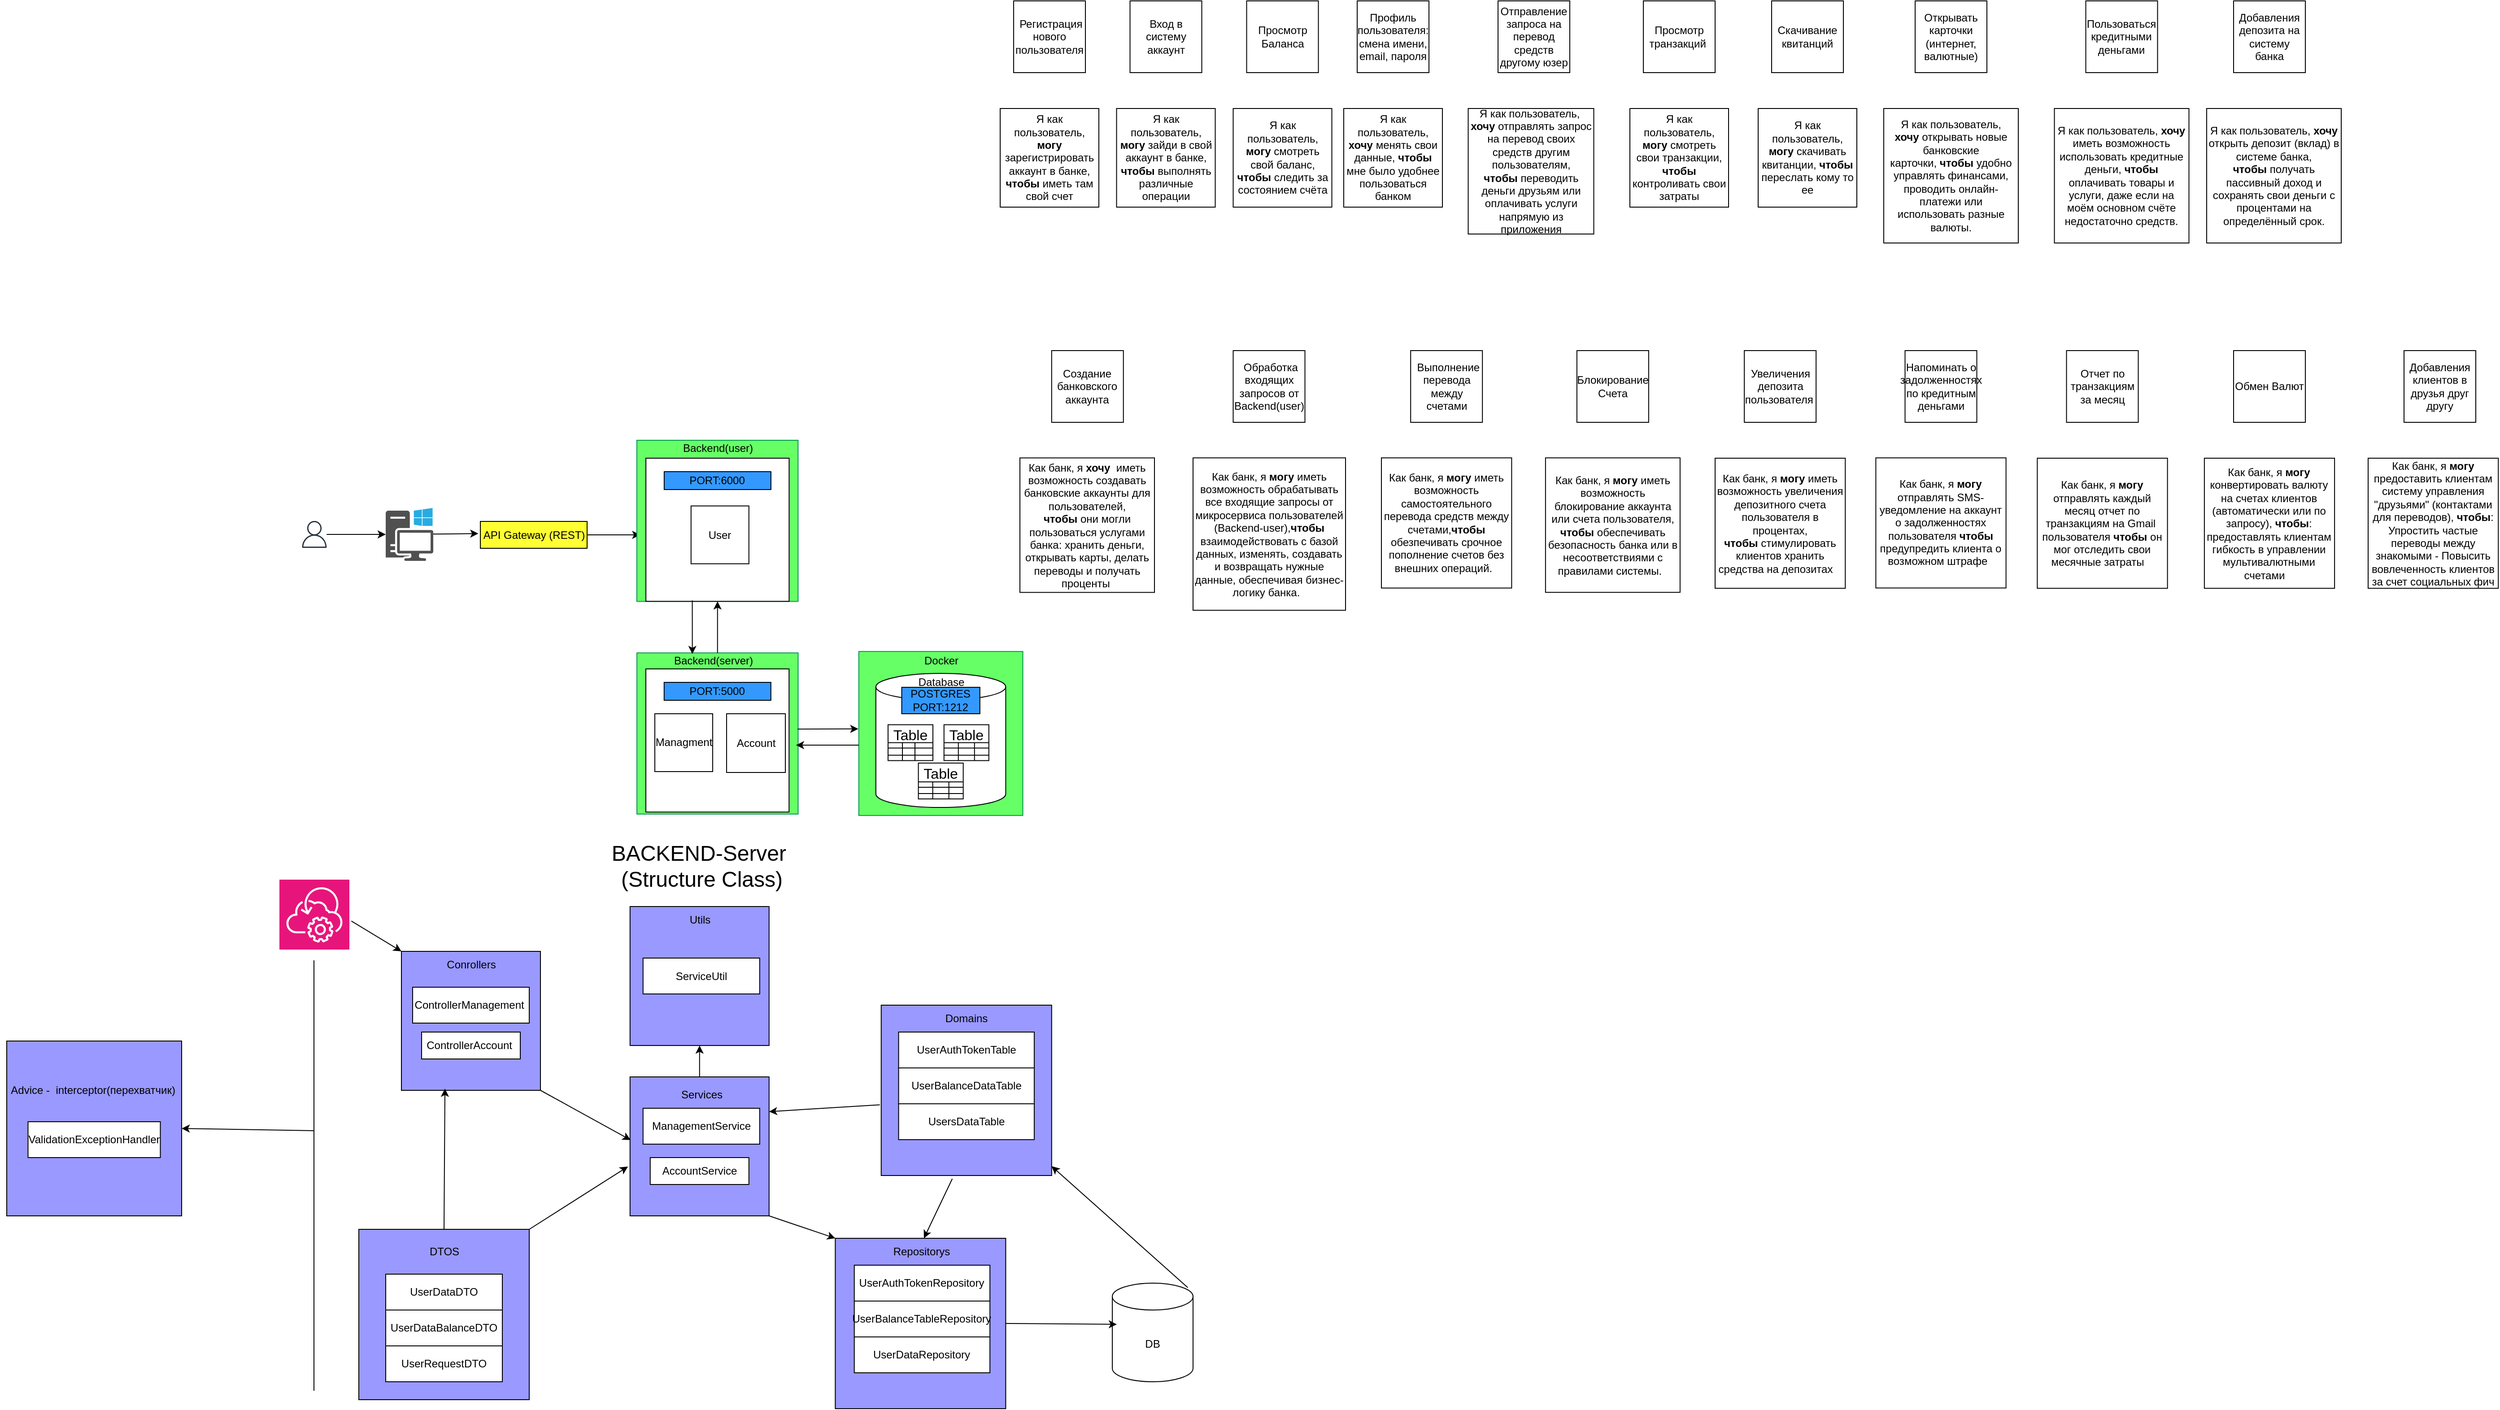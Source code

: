 <mxfile version="26.2.9">
  <diagram id="C5RBs43oDa-KdzZeNtuy" name="Page-1">
    <mxGraphModel dx="2507" dy="2083" grid="1" gridSize="10" guides="1" tooltips="1" connect="1" arrows="1" fold="1" page="1" pageScale="1" pageWidth="827" pageHeight="1169" math="0" shadow="0">
      <root>
        <mxCell id="WIyWlLk6GJQsqaUBKTNV-0" />
        <mxCell id="WIyWlLk6GJQsqaUBKTNV-1" parent="WIyWlLk6GJQsqaUBKTNV-0" />
        <mxCell id="oeOgtYIjhjvIpxG6j6ra-0" value="" style="sketch=0;outlineConnect=0;fontColor=#232F3E;gradientColor=none;fillColor=#232F3D;strokeColor=none;dashed=0;verticalLabelPosition=bottom;verticalAlign=top;align=center;html=1;fontSize=12;fontStyle=0;aspect=fixed;pointerEvents=1;shape=mxgraph.aws4.user;" parent="WIyWlLk6GJQsqaUBKTNV-1" vertex="1">
          <mxGeometry x="25.5" y="-90" width="30" height="30" as="geometry" />
        </mxCell>
        <mxCell id="oeOgtYIjhjvIpxG6j6ra-1" value="" style="endArrow=classic;html=1;rounded=0;" parent="WIyWlLk6GJQsqaUBKTNV-1" source="oeOgtYIjhjvIpxG6j6ra-0" target="oeOgtYIjhjvIpxG6j6ra-2" edge="1">
          <mxGeometry width="50" height="50" relative="1" as="geometry">
            <mxPoint x="65.5" y="-54.5" as="sourcePoint" />
            <mxPoint x="115.5" y="-75" as="targetPoint" />
          </mxGeometry>
        </mxCell>
        <mxCell id="oeOgtYIjhjvIpxG6j6ra-2" value="" style="sketch=0;pointerEvents=1;shadow=0;dashed=0;html=1;strokeColor=none;fillColor=#505050;labelPosition=center;verticalLabelPosition=bottom;verticalAlign=top;outlineConnect=0;align=center;shape=mxgraph.office.devices.workstation_pc;" parent="WIyWlLk6GJQsqaUBKTNV-1" vertex="1">
          <mxGeometry x="120" y="-104.5" width="53" height="59" as="geometry" />
        </mxCell>
        <mxCell id="oeOgtYIjhjvIpxG6j6ra-3" value="" style="whiteSpace=wrap;html=1;aspect=fixed;strokeColor=light-dark(#00994D,#FFFFFF);fillColor=light-dark(#66FF66,var(--ge-dark-color, #121212));" parent="WIyWlLk6GJQsqaUBKTNV-1" vertex="1">
          <mxGeometry x="400" y="57.13" width="179.75" height="179.75" as="geometry" />
        </mxCell>
        <mxCell id="oeOgtYIjhjvIpxG6j6ra-10" value="API Gateway (REST)" style="rounded=0;whiteSpace=wrap;html=1;fillColor=light-dark(#FFFF33,var(--ge-dark-color, #121212));shadow=0;" parent="WIyWlLk6GJQsqaUBKTNV-1" vertex="1">
          <mxGeometry x="225.5" y="-89.49" width="119" height="29.99" as="geometry" />
        </mxCell>
        <mxCell id="oeOgtYIjhjvIpxG6j6ra-11" value="Docker" style="text;html=1;align=center;verticalAlign=middle;resizable=0;points=[];autosize=1;strokeColor=none;fillColor=none;" parent="WIyWlLk6GJQsqaUBKTNV-1" vertex="1">
          <mxGeometry x="454.88" y="65.51" width="60" height="30" as="geometry" />
        </mxCell>
        <mxCell id="oeOgtYIjhjvIpxG6j6ra-15" value="" style="whiteSpace=wrap;html=1;aspect=fixed;strokeColor=light-dark(#00994D,#FFFFFF);fillColor=light-dark(#66FF66,var(--ge-dark-color, #121212));" parent="WIyWlLk6GJQsqaUBKTNV-1" vertex="1">
          <mxGeometry x="647.38" y="55.57" width="182.87" height="182.87" as="geometry" />
        </mxCell>
        <mxCell id="oeOgtYIjhjvIpxG6j6ra-16" value="" style="endArrow=classic;html=1;rounded=0;" parent="WIyWlLk6GJQsqaUBKTNV-1" edge="1">
          <mxGeometry width="50" height="50" relative="1" as="geometry">
            <mxPoint x="647.38" y="160" as="sourcePoint" />
            <mxPoint x="577.38" y="160" as="targetPoint" />
            <Array as="points">
              <mxPoint x="609.38" y="160" />
            </Array>
          </mxGeometry>
        </mxCell>
        <mxCell id="oeOgtYIjhjvIpxG6j6ra-17" value="" style="shape=cylinder3;whiteSpace=wrap;html=1;boundedLbl=1;backgroundOutline=1;size=15;" parent="WIyWlLk6GJQsqaUBKTNV-1" vertex="1">
          <mxGeometry x="666.43" y="80.06" width="144.75" height="149.5" as="geometry" />
        </mxCell>
        <mxCell id="oeOgtYIjhjvIpxG6j6ra-18" value="Docker" style="text;html=1;align=center;verticalAlign=middle;resizable=0;points=[];autosize=1;strokeColor=none;fillColor=none;" parent="WIyWlLk6GJQsqaUBKTNV-1" vertex="1">
          <mxGeometry x="708.81" y="50.5" width="60" height="30" as="geometry" />
        </mxCell>
        <mxCell id="oeOgtYIjhjvIpxG6j6ra-19" value="POSTGRES&lt;div&gt;PORT:1212&lt;/div&gt;" style="rounded=0;whiteSpace=wrap;html=1;fillColor=light-dark(#3399FF,var(--ge-dark-color, #121212));shadow=0;" parent="WIyWlLk6GJQsqaUBKTNV-1" vertex="1">
          <mxGeometry x="695.26" y="95.51" width="87.12" height="29.5" as="geometry" />
        </mxCell>
        <mxCell id="oeOgtYIjhjvIpxG6j6ra-20" value="Database" style="text;html=1;align=center;verticalAlign=middle;resizable=0;points=[];autosize=1;strokeColor=none;fillColor=none;" parent="WIyWlLk6GJQsqaUBKTNV-1" vertex="1">
          <mxGeometry x="703.82" y="75" width="70" height="30" as="geometry" />
        </mxCell>
        <mxCell id="oeOgtYIjhjvIpxG6j6ra-42" value="Table" style="shape=table;startSize=20;container=1;collapsible=0;childLayout=tableLayout;strokeColor=default;fontSize=16;" parent="WIyWlLk6GJQsqaUBKTNV-1" vertex="1">
          <mxGeometry x="680" y="137.26" width="50" height="40" as="geometry" />
        </mxCell>
        <mxCell id="oeOgtYIjhjvIpxG6j6ra-43" value="" style="shape=tableRow;horizontal=0;startSize=0;swimlaneHead=0;swimlaneBody=0;strokeColor=inherit;top=0;left=0;bottom=0;right=0;collapsible=0;dropTarget=0;fillColor=none;points=[[0,0.5],[1,0.5]];portConstraint=eastwest;fontSize=16;" parent="oeOgtYIjhjvIpxG6j6ra-42" vertex="1">
          <mxGeometry y="20" width="50" height="6" as="geometry" />
        </mxCell>
        <mxCell id="oeOgtYIjhjvIpxG6j6ra-44" value="" style="shape=partialRectangle;html=1;whiteSpace=wrap;connectable=0;strokeColor=inherit;overflow=hidden;fillColor=none;top=0;left=0;bottom=0;right=0;pointerEvents=1;fontSize=16;" parent="oeOgtYIjhjvIpxG6j6ra-43" vertex="1">
          <mxGeometry width="16" height="6" as="geometry">
            <mxRectangle width="16" height="6" as="alternateBounds" />
          </mxGeometry>
        </mxCell>
        <mxCell id="oeOgtYIjhjvIpxG6j6ra-45" value="" style="shape=partialRectangle;html=1;whiteSpace=wrap;connectable=0;strokeColor=inherit;overflow=hidden;fillColor=none;top=0;left=0;bottom=0;right=0;pointerEvents=1;fontSize=16;" parent="oeOgtYIjhjvIpxG6j6ra-43" vertex="1">
          <mxGeometry x="16" width="14" height="6" as="geometry">
            <mxRectangle width="14" height="6" as="alternateBounds" />
          </mxGeometry>
        </mxCell>
        <mxCell id="oeOgtYIjhjvIpxG6j6ra-46" value="" style="shape=partialRectangle;html=1;whiteSpace=wrap;connectable=0;strokeColor=inherit;overflow=hidden;fillColor=none;top=0;left=0;bottom=0;right=0;pointerEvents=1;fontSize=16;" parent="oeOgtYIjhjvIpxG6j6ra-43" vertex="1">
          <mxGeometry x="30" width="20" height="6" as="geometry">
            <mxRectangle width="20" height="6" as="alternateBounds" />
          </mxGeometry>
        </mxCell>
        <mxCell id="oeOgtYIjhjvIpxG6j6ra-47" value="" style="shape=tableRow;horizontal=0;startSize=0;swimlaneHead=0;swimlaneBody=0;strokeColor=inherit;top=0;left=0;bottom=0;right=0;collapsible=0;dropTarget=0;fillColor=none;points=[[0,0.5],[1,0.5]];portConstraint=eastwest;fontSize=16;" parent="oeOgtYIjhjvIpxG6j6ra-42" vertex="1">
          <mxGeometry y="26" width="50" height="8" as="geometry" />
        </mxCell>
        <mxCell id="oeOgtYIjhjvIpxG6j6ra-48" value="" style="shape=partialRectangle;html=1;whiteSpace=wrap;connectable=0;strokeColor=inherit;overflow=hidden;fillColor=none;top=0;left=0;bottom=0;right=0;pointerEvents=1;fontSize=16;" parent="oeOgtYIjhjvIpxG6j6ra-47" vertex="1">
          <mxGeometry width="16" height="8" as="geometry">
            <mxRectangle width="16" height="8" as="alternateBounds" />
          </mxGeometry>
        </mxCell>
        <mxCell id="oeOgtYIjhjvIpxG6j6ra-49" value="" style="shape=partialRectangle;html=1;whiteSpace=wrap;connectable=0;strokeColor=inherit;overflow=hidden;fillColor=none;top=0;left=0;bottom=0;right=0;pointerEvents=1;fontSize=16;" parent="oeOgtYIjhjvIpxG6j6ra-47" vertex="1">
          <mxGeometry x="16" width="14" height="8" as="geometry">
            <mxRectangle width="14" height="8" as="alternateBounds" />
          </mxGeometry>
        </mxCell>
        <mxCell id="oeOgtYIjhjvIpxG6j6ra-50" value="" style="shape=partialRectangle;html=1;whiteSpace=wrap;connectable=0;strokeColor=inherit;overflow=hidden;fillColor=none;top=0;left=0;bottom=0;right=0;pointerEvents=1;fontSize=16;" parent="oeOgtYIjhjvIpxG6j6ra-47" vertex="1">
          <mxGeometry x="30" width="20" height="8" as="geometry">
            <mxRectangle width="20" height="8" as="alternateBounds" />
          </mxGeometry>
        </mxCell>
        <mxCell id="oeOgtYIjhjvIpxG6j6ra-51" value="" style="shape=tableRow;horizontal=0;startSize=0;swimlaneHead=0;swimlaneBody=0;strokeColor=inherit;top=0;left=0;bottom=0;right=0;collapsible=0;dropTarget=0;fillColor=none;points=[[0,0.5],[1,0.5]];portConstraint=eastwest;fontSize=16;" parent="oeOgtYIjhjvIpxG6j6ra-42" vertex="1">
          <mxGeometry y="34" width="50" height="6" as="geometry" />
        </mxCell>
        <mxCell id="oeOgtYIjhjvIpxG6j6ra-52" value="" style="shape=partialRectangle;html=1;whiteSpace=wrap;connectable=0;strokeColor=inherit;overflow=hidden;fillColor=none;top=0;left=0;bottom=0;right=0;pointerEvents=1;fontSize=16;" parent="oeOgtYIjhjvIpxG6j6ra-51" vertex="1">
          <mxGeometry width="16" height="6" as="geometry">
            <mxRectangle width="16" height="6" as="alternateBounds" />
          </mxGeometry>
        </mxCell>
        <mxCell id="oeOgtYIjhjvIpxG6j6ra-53" value="" style="shape=partialRectangle;html=1;whiteSpace=wrap;connectable=0;strokeColor=inherit;overflow=hidden;fillColor=none;top=0;left=0;bottom=0;right=0;pointerEvents=1;fontSize=16;" parent="oeOgtYIjhjvIpxG6j6ra-51" vertex="1">
          <mxGeometry x="16" width="14" height="6" as="geometry">
            <mxRectangle width="14" height="6" as="alternateBounds" />
          </mxGeometry>
        </mxCell>
        <mxCell id="oeOgtYIjhjvIpxG6j6ra-54" value="" style="shape=partialRectangle;html=1;whiteSpace=wrap;connectable=0;strokeColor=inherit;overflow=hidden;fillColor=none;top=0;left=0;bottom=0;right=0;pointerEvents=1;fontSize=16;" parent="oeOgtYIjhjvIpxG6j6ra-51" vertex="1">
          <mxGeometry x="30" width="20" height="6" as="geometry">
            <mxRectangle width="20" height="6" as="alternateBounds" />
          </mxGeometry>
        </mxCell>
        <mxCell id="oeOgtYIjhjvIpxG6j6ra-55" value="Table" style="shape=table;startSize=21;container=1;collapsible=0;childLayout=tableLayout;strokeColor=default;fontSize=16;" parent="WIyWlLk6GJQsqaUBKTNV-1" vertex="1">
          <mxGeometry x="713.81" y="180" width="50" height="40" as="geometry" />
        </mxCell>
        <mxCell id="oeOgtYIjhjvIpxG6j6ra-56" value="" style="shape=tableRow;horizontal=0;startSize=0;swimlaneHead=0;swimlaneBody=0;strokeColor=inherit;top=0;left=0;bottom=0;right=0;collapsible=0;dropTarget=0;fillColor=none;points=[[0,0.5],[1,0.5]];portConstraint=eastwest;fontSize=16;" parent="oeOgtYIjhjvIpxG6j6ra-55" vertex="1">
          <mxGeometry y="21" width="50" height="6" as="geometry" />
        </mxCell>
        <mxCell id="oeOgtYIjhjvIpxG6j6ra-57" value="" style="shape=partialRectangle;html=1;whiteSpace=wrap;connectable=0;strokeColor=inherit;overflow=hidden;fillColor=none;top=0;left=0;bottom=0;right=0;pointerEvents=1;fontSize=16;" parent="oeOgtYIjhjvIpxG6j6ra-56" vertex="1">
          <mxGeometry width="16" height="6" as="geometry">
            <mxRectangle width="16" height="6" as="alternateBounds" />
          </mxGeometry>
        </mxCell>
        <mxCell id="oeOgtYIjhjvIpxG6j6ra-58" value="" style="shape=partialRectangle;html=1;whiteSpace=wrap;connectable=0;strokeColor=inherit;overflow=hidden;fillColor=none;top=0;left=0;bottom=0;right=0;pointerEvents=1;fontSize=16;" parent="oeOgtYIjhjvIpxG6j6ra-56" vertex="1">
          <mxGeometry x="16" width="18" height="6" as="geometry">
            <mxRectangle width="18" height="6" as="alternateBounds" />
          </mxGeometry>
        </mxCell>
        <mxCell id="oeOgtYIjhjvIpxG6j6ra-59" value="" style="shape=partialRectangle;html=1;whiteSpace=wrap;connectable=0;strokeColor=inherit;overflow=hidden;fillColor=none;top=0;left=0;bottom=0;right=0;pointerEvents=1;fontSize=16;" parent="oeOgtYIjhjvIpxG6j6ra-56" vertex="1">
          <mxGeometry x="34" width="16" height="6" as="geometry">
            <mxRectangle width="16" height="6" as="alternateBounds" />
          </mxGeometry>
        </mxCell>
        <mxCell id="oeOgtYIjhjvIpxG6j6ra-60" value="" style="shape=tableRow;horizontal=0;startSize=0;swimlaneHead=0;swimlaneBody=0;strokeColor=inherit;top=0;left=0;bottom=0;right=0;collapsible=0;dropTarget=0;fillColor=none;points=[[0,0.5],[1,0.5]];portConstraint=eastwest;fontSize=16;" parent="oeOgtYIjhjvIpxG6j6ra-55" vertex="1">
          <mxGeometry y="27" width="50" height="7" as="geometry" />
        </mxCell>
        <mxCell id="oeOgtYIjhjvIpxG6j6ra-61" value="" style="shape=partialRectangle;html=1;whiteSpace=wrap;connectable=0;strokeColor=inherit;overflow=hidden;fillColor=none;top=0;left=0;bottom=0;right=0;pointerEvents=1;fontSize=16;" parent="oeOgtYIjhjvIpxG6j6ra-60" vertex="1">
          <mxGeometry width="16" height="7" as="geometry">
            <mxRectangle width="16" height="7" as="alternateBounds" />
          </mxGeometry>
        </mxCell>
        <mxCell id="oeOgtYIjhjvIpxG6j6ra-62" value="" style="shape=partialRectangle;html=1;whiteSpace=wrap;connectable=0;strokeColor=inherit;overflow=hidden;fillColor=none;top=0;left=0;bottom=0;right=0;pointerEvents=1;fontSize=16;" parent="oeOgtYIjhjvIpxG6j6ra-60" vertex="1">
          <mxGeometry x="16" width="18" height="7" as="geometry">
            <mxRectangle width="18" height="7" as="alternateBounds" />
          </mxGeometry>
        </mxCell>
        <mxCell id="oeOgtYIjhjvIpxG6j6ra-63" value="" style="shape=partialRectangle;html=1;whiteSpace=wrap;connectable=0;strokeColor=inherit;overflow=hidden;fillColor=none;top=0;left=0;bottom=0;right=0;pointerEvents=1;fontSize=16;" parent="oeOgtYIjhjvIpxG6j6ra-60" vertex="1">
          <mxGeometry x="34" width="16" height="7" as="geometry">
            <mxRectangle width="16" height="7" as="alternateBounds" />
          </mxGeometry>
        </mxCell>
        <mxCell id="oeOgtYIjhjvIpxG6j6ra-64" value="" style="shape=tableRow;horizontal=0;startSize=0;swimlaneHead=0;swimlaneBody=0;strokeColor=inherit;top=0;left=0;bottom=0;right=0;collapsible=0;dropTarget=0;fillColor=none;points=[[0,0.5],[1,0.5]];portConstraint=eastwest;fontSize=16;" parent="oeOgtYIjhjvIpxG6j6ra-55" vertex="1">
          <mxGeometry y="34" width="50" height="6" as="geometry" />
        </mxCell>
        <mxCell id="oeOgtYIjhjvIpxG6j6ra-65" value="" style="shape=partialRectangle;html=1;whiteSpace=wrap;connectable=0;strokeColor=inherit;overflow=hidden;fillColor=none;top=0;left=0;bottom=0;right=0;pointerEvents=1;fontSize=16;" parent="oeOgtYIjhjvIpxG6j6ra-64" vertex="1">
          <mxGeometry width="16" height="6" as="geometry">
            <mxRectangle width="16" height="6" as="alternateBounds" />
          </mxGeometry>
        </mxCell>
        <mxCell id="oeOgtYIjhjvIpxG6j6ra-66" value="" style="shape=partialRectangle;html=1;whiteSpace=wrap;connectable=0;strokeColor=inherit;overflow=hidden;fillColor=none;top=0;left=0;bottom=0;right=0;pointerEvents=1;fontSize=16;" parent="oeOgtYIjhjvIpxG6j6ra-64" vertex="1">
          <mxGeometry x="16" width="18" height="6" as="geometry">
            <mxRectangle width="18" height="6" as="alternateBounds" />
          </mxGeometry>
        </mxCell>
        <mxCell id="oeOgtYIjhjvIpxG6j6ra-67" value="" style="shape=partialRectangle;html=1;whiteSpace=wrap;connectable=0;strokeColor=inherit;overflow=hidden;fillColor=none;top=0;left=0;bottom=0;right=0;pointerEvents=1;fontSize=16;" parent="oeOgtYIjhjvIpxG6j6ra-64" vertex="1">
          <mxGeometry x="34" width="16" height="6" as="geometry">
            <mxRectangle width="16" height="6" as="alternateBounds" />
          </mxGeometry>
        </mxCell>
        <mxCell id="oeOgtYIjhjvIpxG6j6ra-68" value="Table" style="shape=table;startSize=20;container=1;collapsible=0;childLayout=tableLayout;strokeColor=default;fontSize=16;" parent="WIyWlLk6GJQsqaUBKTNV-1" vertex="1">
          <mxGeometry x="742.37" y="137.26" width="50" height="40" as="geometry" />
        </mxCell>
        <mxCell id="oeOgtYIjhjvIpxG6j6ra-69" value="" style="shape=tableRow;horizontal=0;startSize=0;swimlaneHead=0;swimlaneBody=0;strokeColor=inherit;top=0;left=0;bottom=0;right=0;collapsible=0;dropTarget=0;fillColor=none;points=[[0,0.5],[1,0.5]];portConstraint=eastwest;fontSize=16;" parent="oeOgtYIjhjvIpxG6j6ra-68" vertex="1">
          <mxGeometry y="20" width="50" height="6" as="geometry" />
        </mxCell>
        <mxCell id="oeOgtYIjhjvIpxG6j6ra-70" value="" style="shape=partialRectangle;html=1;whiteSpace=wrap;connectable=0;strokeColor=inherit;overflow=hidden;fillColor=none;top=0;left=0;bottom=0;right=0;pointerEvents=1;fontSize=16;" parent="oeOgtYIjhjvIpxG6j6ra-69" vertex="1">
          <mxGeometry width="16" height="6" as="geometry">
            <mxRectangle width="16" height="6" as="alternateBounds" />
          </mxGeometry>
        </mxCell>
        <mxCell id="oeOgtYIjhjvIpxG6j6ra-71" value="" style="shape=partialRectangle;html=1;whiteSpace=wrap;connectable=0;strokeColor=inherit;overflow=hidden;fillColor=none;top=0;left=0;bottom=0;right=0;pointerEvents=1;fontSize=16;" parent="oeOgtYIjhjvIpxG6j6ra-69" vertex="1">
          <mxGeometry x="16" width="18" height="6" as="geometry">
            <mxRectangle width="18" height="6" as="alternateBounds" />
          </mxGeometry>
        </mxCell>
        <mxCell id="oeOgtYIjhjvIpxG6j6ra-72" value="" style="shape=partialRectangle;html=1;whiteSpace=wrap;connectable=0;strokeColor=inherit;overflow=hidden;fillColor=none;top=0;left=0;bottom=0;right=0;pointerEvents=1;fontSize=16;" parent="oeOgtYIjhjvIpxG6j6ra-69" vertex="1">
          <mxGeometry x="34" width="16" height="6" as="geometry">
            <mxRectangle width="16" height="6" as="alternateBounds" />
          </mxGeometry>
        </mxCell>
        <mxCell id="oeOgtYIjhjvIpxG6j6ra-73" value="" style="shape=tableRow;horizontal=0;startSize=0;swimlaneHead=0;swimlaneBody=0;strokeColor=inherit;top=0;left=0;bottom=0;right=0;collapsible=0;dropTarget=0;fillColor=none;points=[[0,0.5],[1,0.5]];portConstraint=eastwest;fontSize=16;" parent="oeOgtYIjhjvIpxG6j6ra-68" vertex="1">
          <mxGeometry y="26" width="50" height="8" as="geometry" />
        </mxCell>
        <mxCell id="oeOgtYIjhjvIpxG6j6ra-74" value="" style="shape=partialRectangle;html=1;whiteSpace=wrap;connectable=0;strokeColor=inherit;overflow=hidden;fillColor=none;top=0;left=0;bottom=0;right=0;pointerEvents=1;fontSize=16;" parent="oeOgtYIjhjvIpxG6j6ra-73" vertex="1">
          <mxGeometry width="16" height="8" as="geometry">
            <mxRectangle width="16" height="8" as="alternateBounds" />
          </mxGeometry>
        </mxCell>
        <mxCell id="oeOgtYIjhjvIpxG6j6ra-75" value="" style="shape=partialRectangle;html=1;whiteSpace=wrap;connectable=0;strokeColor=inherit;overflow=hidden;fillColor=none;top=0;left=0;bottom=0;right=0;pointerEvents=1;fontSize=16;" parent="oeOgtYIjhjvIpxG6j6ra-73" vertex="1">
          <mxGeometry x="16" width="18" height="8" as="geometry">
            <mxRectangle width="18" height="8" as="alternateBounds" />
          </mxGeometry>
        </mxCell>
        <mxCell id="oeOgtYIjhjvIpxG6j6ra-76" value="" style="shape=partialRectangle;html=1;whiteSpace=wrap;connectable=0;strokeColor=inherit;overflow=hidden;fillColor=none;top=0;left=0;bottom=0;right=0;pointerEvents=1;fontSize=16;" parent="oeOgtYIjhjvIpxG6j6ra-73" vertex="1">
          <mxGeometry x="34" width="16" height="8" as="geometry">
            <mxRectangle width="16" height="8" as="alternateBounds" />
          </mxGeometry>
        </mxCell>
        <mxCell id="oeOgtYIjhjvIpxG6j6ra-77" value="" style="shape=tableRow;horizontal=0;startSize=0;swimlaneHead=0;swimlaneBody=0;strokeColor=inherit;top=0;left=0;bottom=0;right=0;collapsible=0;dropTarget=0;fillColor=none;points=[[0,0.5],[1,0.5]];portConstraint=eastwest;fontSize=16;" parent="oeOgtYIjhjvIpxG6j6ra-68" vertex="1">
          <mxGeometry y="34" width="50" height="6" as="geometry" />
        </mxCell>
        <mxCell id="oeOgtYIjhjvIpxG6j6ra-78" value="" style="shape=partialRectangle;html=1;whiteSpace=wrap;connectable=0;strokeColor=inherit;overflow=hidden;fillColor=none;top=0;left=0;bottom=0;right=0;pointerEvents=1;fontSize=16;" parent="oeOgtYIjhjvIpxG6j6ra-77" vertex="1">
          <mxGeometry width="16" height="6" as="geometry">
            <mxRectangle width="16" height="6" as="alternateBounds" />
          </mxGeometry>
        </mxCell>
        <mxCell id="oeOgtYIjhjvIpxG6j6ra-79" value="" style="shape=partialRectangle;html=1;whiteSpace=wrap;connectable=0;strokeColor=inherit;overflow=hidden;fillColor=none;top=0;left=0;bottom=0;right=0;pointerEvents=1;fontSize=16;" parent="oeOgtYIjhjvIpxG6j6ra-77" vertex="1">
          <mxGeometry x="16" width="18" height="6" as="geometry">
            <mxRectangle width="18" height="6" as="alternateBounds" />
          </mxGeometry>
        </mxCell>
        <mxCell id="oeOgtYIjhjvIpxG6j6ra-80" value="" style="shape=partialRectangle;html=1;whiteSpace=wrap;connectable=0;strokeColor=inherit;overflow=hidden;fillColor=none;top=0;left=0;bottom=0;right=0;pointerEvents=1;fontSize=16;" parent="oeOgtYIjhjvIpxG6j6ra-77" vertex="1">
          <mxGeometry x="34" width="16" height="6" as="geometry">
            <mxRectangle width="16" height="6" as="alternateBounds" />
          </mxGeometry>
        </mxCell>
        <mxCell id="oeOgtYIjhjvIpxG6j6ra-85" value="" style="endArrow=classic;html=1;rounded=0;entryX=-0.019;entryY=0.45;entryDx=0;entryDy=0;entryPerimeter=0;" parent="WIyWlLk6GJQsqaUBKTNV-1" source="oeOgtYIjhjvIpxG6j6ra-2" target="oeOgtYIjhjvIpxG6j6ra-10" edge="1">
          <mxGeometry width="50" height="50" relative="1" as="geometry">
            <mxPoint x="168.5" y="-75.324" as="sourcePoint" />
            <mxPoint x="205.5" y="-74.5" as="targetPoint" />
          </mxGeometry>
        </mxCell>
        <mxCell id="oeOgtYIjhjvIpxG6j6ra-87" value="" style="whiteSpace=wrap;html=1;aspect=fixed;" parent="WIyWlLk6GJQsqaUBKTNV-1" vertex="1">
          <mxGeometry x="410" y="75" width="159.63" height="159.63" as="geometry" />
        </mxCell>
        <mxCell id="oeOgtYIjhjvIpxG6j6ra-83" value="PORT:5000" style="rounded=0;whiteSpace=wrap;html=1;fillColor=light-dark(#3399FF,var(--ge-dark-color, #121212));shadow=0;" parent="WIyWlLk6GJQsqaUBKTNV-1" vertex="1">
          <mxGeometry x="430.38" y="90" width="119" height="20" as="geometry" />
        </mxCell>
        <mxCell id="oeOgtYIjhjvIpxG6j6ra-13" value="Account" style="whiteSpace=wrap;html=1;aspect=fixed;" parent="WIyWlLk6GJQsqaUBKTNV-1" vertex="1">
          <mxGeometry x="500" y="125.01" width="65.5" height="65.5" as="geometry" />
        </mxCell>
        <mxCell id="oeOgtYIjhjvIpxG6j6ra-12" value="Managment" style="whiteSpace=wrap;html=1;aspect=fixed;" parent="WIyWlLk6GJQsqaUBKTNV-1" vertex="1">
          <mxGeometry x="420" y="125.01" width="64.5" height="64.5" as="geometry" />
        </mxCell>
        <mxCell id="oeOgtYIjhjvIpxG6j6ra-88" value="" style="endArrow=classic;html=1;rounded=0;exitX=1;exitY=0.5;exitDx=0;exitDy=0;entryX=0.021;entryY=0.587;entryDx=0;entryDy=0;entryPerimeter=0;" parent="WIyWlLk6GJQsqaUBKTNV-1" source="oeOgtYIjhjvIpxG6j6ra-10" target="FyFoM1saeB9UCsdGW9vz-0" edge="1">
          <mxGeometry width="50" height="50" relative="1" as="geometry">
            <mxPoint x="370" y="170" as="sourcePoint" />
            <mxPoint x="420" y="120" as="targetPoint" />
          </mxGeometry>
        </mxCell>
        <mxCell id="oeOgtYIjhjvIpxG6j6ra-89" value="" style="endArrow=classic;html=1;rounded=0;exitX=0.997;exitY=0.473;exitDx=0;exitDy=0;exitPerimeter=0;entryX=-0.003;entryY=0.472;entryDx=0;entryDy=0;entryPerimeter=0;" parent="WIyWlLk6GJQsqaUBKTNV-1" source="oeOgtYIjhjvIpxG6j6ra-3" target="oeOgtYIjhjvIpxG6j6ra-15" edge="1">
          <mxGeometry width="50" height="50" relative="1" as="geometry">
            <mxPoint x="600" y="150" as="sourcePoint" />
            <mxPoint x="650" y="100" as="targetPoint" />
          </mxGeometry>
        </mxCell>
        <mxCell id="oeOgtYIjhjvIpxG6j6ra-9" value="Backend(server)" style="text;html=1;align=center;verticalAlign=middle;resizable=0;points=[];autosize=1;strokeColor=none;fillColor=none;" parent="WIyWlLk6GJQsqaUBKTNV-1" vertex="1">
          <mxGeometry x="430.44" y="50.5" width="110" height="30" as="geometry" />
        </mxCell>
        <mxCell id="oeOgtYIjhjvIpxG6j6ra-90" value="&lt;font style=&quot;font-size: 24px;&quot;&gt;BACKEND-Server&amp;nbsp;&lt;/font&gt;&lt;div&gt;&lt;font style=&quot;font-size: 24px;&quot;&gt;(Structure Class)&lt;/font&gt;&lt;/div&gt;" style="text;html=1;align=center;verticalAlign=middle;resizable=0;points=[];autosize=1;strokeColor=none;fillColor=none;" parent="WIyWlLk6GJQsqaUBKTNV-1" vertex="1">
          <mxGeometry x="361.88" y="260" width="220" height="70" as="geometry" />
        </mxCell>
        <mxCell id="oeOgtYIjhjvIpxG6j6ra-94" value="" style="whiteSpace=wrap;html=1;aspect=fixed;fillColor=light-dark(#9999FF,var(--ge-dark-color, #121212));" parent="WIyWlLk6GJQsqaUBKTNV-1" vertex="1">
          <mxGeometry x="137.5" y="390" width="155" height="155" as="geometry" />
        </mxCell>
        <mxCell id="oeOgtYIjhjvIpxG6j6ra-92" value="ControllerManagement&amp;nbsp;" style="rounded=0;whiteSpace=wrap;html=1;" parent="WIyWlLk6GJQsqaUBKTNV-1" vertex="1">
          <mxGeometry x="150" y="430" width="130" height="40" as="geometry" />
        </mxCell>
        <mxCell id="oeOgtYIjhjvIpxG6j6ra-93" value="ControllerAccount&amp;nbsp;" style="rounded=0;whiteSpace=wrap;html=1;" parent="WIyWlLk6GJQsqaUBKTNV-1" vertex="1">
          <mxGeometry x="160" y="480" width="110" height="30" as="geometry" />
        </mxCell>
        <mxCell id="oeOgtYIjhjvIpxG6j6ra-96" value="Conrollers" style="text;html=1;align=center;verticalAlign=middle;resizable=0;points=[];autosize=1;strokeColor=none;fillColor=none;" parent="WIyWlLk6GJQsqaUBKTNV-1" vertex="1">
          <mxGeometry x="175" y="390" width="80" height="30" as="geometry" />
        </mxCell>
        <mxCell id="oeOgtYIjhjvIpxG6j6ra-97" value="" style="endArrow=classic;html=1;rounded=0;exitX=1;exitY=1;exitDx=0;exitDy=0;entryX=0.004;entryY=0.454;entryDx=0;entryDy=0;entryPerimeter=0;" parent="WIyWlLk6GJQsqaUBKTNV-1" source="oeOgtYIjhjvIpxG6j6ra-94" target="oeOgtYIjhjvIpxG6j6ra-98" edge="1">
          <mxGeometry width="50" height="50" relative="1" as="geometry">
            <mxPoint x="410" y="620" as="sourcePoint" />
            <mxPoint x="380" y="590" as="targetPoint" />
          </mxGeometry>
        </mxCell>
        <mxCell id="oeOgtYIjhjvIpxG6j6ra-98" value="" style="whiteSpace=wrap;html=1;aspect=fixed;fillColor=light-dark(#9999FF,var(--ge-dark-color, #121212));" parent="WIyWlLk6GJQsqaUBKTNV-1" vertex="1">
          <mxGeometry x="392.38" y="530" width="155" height="155" as="geometry" />
        </mxCell>
        <mxCell id="oeOgtYIjhjvIpxG6j6ra-99" value="Services" style="text;html=1;align=center;verticalAlign=middle;resizable=0;points=[];autosize=1;strokeColor=none;fillColor=none;" parent="WIyWlLk6GJQsqaUBKTNV-1" vertex="1">
          <mxGeometry x="436.88" y="535" width="70" height="30" as="geometry" />
        </mxCell>
        <mxCell id="oeOgtYIjhjvIpxG6j6ra-100" value="ManagementService" style="rounded=0;whiteSpace=wrap;html=1;" parent="WIyWlLk6GJQsqaUBKTNV-1" vertex="1">
          <mxGeometry x="406.88" y="565" width="130" height="40" as="geometry" />
        </mxCell>
        <mxCell id="oeOgtYIjhjvIpxG6j6ra-101" value="AccountService" style="rounded=0;whiteSpace=wrap;html=1;" parent="WIyWlLk6GJQsqaUBKTNV-1" vertex="1">
          <mxGeometry x="414.88" y="620" width="110" height="30" as="geometry" />
        </mxCell>
        <mxCell id="oeOgtYIjhjvIpxG6j6ra-103" value="" style="whiteSpace=wrap;html=1;aspect=fixed;fillColor=light-dark(#9999FF,var(--ge-dark-color, #121212));" parent="WIyWlLk6GJQsqaUBKTNV-1" vertex="1">
          <mxGeometry x="392.38" y="340" width="155" height="155" as="geometry" />
        </mxCell>
        <mxCell id="oeOgtYIjhjvIpxG6j6ra-104" value="Utils" style="text;html=1;align=center;verticalAlign=middle;resizable=0;points=[];autosize=1;strokeColor=none;fillColor=none;" parent="WIyWlLk6GJQsqaUBKTNV-1" vertex="1">
          <mxGeometry x="444.88" y="340" width="50" height="30" as="geometry" />
        </mxCell>
        <mxCell id="oeOgtYIjhjvIpxG6j6ra-105" value="ServiceUtil" style="rounded=0;whiteSpace=wrap;html=1;" parent="WIyWlLk6GJQsqaUBKTNV-1" vertex="1">
          <mxGeometry x="406.88" y="397.5" width="130" height="40" as="geometry" />
        </mxCell>
        <mxCell id="oeOgtYIjhjvIpxG6j6ra-107" value="" style="endArrow=classic;html=1;rounded=0;exitX=0.5;exitY=0;exitDx=0;exitDy=0;entryX=0.5;entryY=1;entryDx=0;entryDy=0;" parent="WIyWlLk6GJQsqaUBKTNV-1" source="oeOgtYIjhjvIpxG6j6ra-98" target="oeOgtYIjhjvIpxG6j6ra-103" edge="1">
          <mxGeometry width="50" height="50" relative="1" as="geometry">
            <mxPoint x="490" y="510" as="sourcePoint" />
            <mxPoint x="610" y="470" as="targetPoint" />
          </mxGeometry>
        </mxCell>
        <mxCell id="oeOgtYIjhjvIpxG6j6ra-108" value="" style="whiteSpace=wrap;html=1;aspect=fixed;fillColor=light-dark(#9999FF,var(--ge-dark-color, #121212));" parent="WIyWlLk6GJQsqaUBKTNV-1" vertex="1">
          <mxGeometry x="90" y="700" width="190" height="190" as="geometry" />
        </mxCell>
        <mxCell id="oeOgtYIjhjvIpxG6j6ra-109" value="DTOS" style="text;html=1;align=center;verticalAlign=middle;resizable=0;points=[];autosize=1;strokeColor=none;fillColor=none;" parent="WIyWlLk6GJQsqaUBKTNV-1" vertex="1">
          <mxGeometry x="155" y="710" width="60" height="30" as="geometry" />
        </mxCell>
        <mxCell id="oeOgtYIjhjvIpxG6j6ra-110" value="UserDataBalanceDTO" style="rounded=0;whiteSpace=wrap;html=1;" parent="WIyWlLk6GJQsqaUBKTNV-1" vertex="1">
          <mxGeometry x="120" y="790" width="130" height="40" as="geometry" />
        </mxCell>
        <mxCell id="oeOgtYIjhjvIpxG6j6ra-111" value="UserDataDTO" style="rounded=0;whiteSpace=wrap;html=1;" parent="WIyWlLk6GJQsqaUBKTNV-1" vertex="1">
          <mxGeometry x="120" y="750" width="130" height="40" as="geometry" />
        </mxCell>
        <mxCell id="oeOgtYIjhjvIpxG6j6ra-112" value="UserRequestDTO" style="rounded=0;whiteSpace=wrap;html=1;" parent="WIyWlLk6GJQsqaUBKTNV-1" vertex="1">
          <mxGeometry x="120" y="830" width="130" height="40" as="geometry" />
        </mxCell>
        <mxCell id="oeOgtYIjhjvIpxG6j6ra-113" value="" style="endArrow=classic;html=1;rounded=0;exitX=0.5;exitY=0;exitDx=0;exitDy=0;entryX=0.313;entryY=0.988;entryDx=0;entryDy=0;entryPerimeter=0;" parent="WIyWlLk6GJQsqaUBKTNV-1" source="oeOgtYIjhjvIpxG6j6ra-108" target="oeOgtYIjhjvIpxG6j6ra-94" edge="1">
          <mxGeometry width="50" height="50" relative="1" as="geometry">
            <mxPoint x="200" y="650" as="sourcePoint" />
            <mxPoint x="250" y="600" as="targetPoint" />
          </mxGeometry>
        </mxCell>
        <mxCell id="oeOgtYIjhjvIpxG6j6ra-114" value="" style="endArrow=classic;html=1;rounded=0;exitX=1;exitY=0;exitDx=0;exitDy=0;entryX=-0.015;entryY=0.645;entryDx=0;entryDy=0;entryPerimeter=0;" parent="WIyWlLk6GJQsqaUBKTNV-1" source="oeOgtYIjhjvIpxG6j6ra-108" target="oeOgtYIjhjvIpxG6j6ra-98" edge="1">
          <mxGeometry width="50" height="50" relative="1" as="geometry">
            <mxPoint x="310" y="720" as="sourcePoint" />
            <mxPoint x="360" y="670" as="targetPoint" />
          </mxGeometry>
        </mxCell>
        <mxCell id="oeOgtYIjhjvIpxG6j6ra-115" value="" style="whiteSpace=wrap;html=1;aspect=fixed;fillColor=light-dark(#9999FF,var(--ge-dark-color, #121212));" parent="WIyWlLk6GJQsqaUBKTNV-1" vertex="1">
          <mxGeometry x="621.18" y="710" width="190" height="190" as="geometry" />
        </mxCell>
        <mxCell id="oeOgtYIjhjvIpxG6j6ra-116" value="Repositorys" style="text;html=1;align=center;verticalAlign=middle;resizable=0;points=[];autosize=1;strokeColor=none;fillColor=none;" parent="WIyWlLk6GJQsqaUBKTNV-1" vertex="1">
          <mxGeometry x="672.37" y="710" width="90" height="30" as="geometry" />
        </mxCell>
        <mxCell id="oeOgtYIjhjvIpxG6j6ra-118" value="UserBalanceTableRepository" style="rounded=0;whiteSpace=wrap;html=1;" parent="WIyWlLk6GJQsqaUBKTNV-1" vertex="1">
          <mxGeometry x="642.37" y="780" width="151.19" height="40" as="geometry" />
        </mxCell>
        <mxCell id="oeOgtYIjhjvIpxG6j6ra-119" value="UserDataRepository" style="rounded=0;whiteSpace=wrap;html=1;" parent="WIyWlLk6GJQsqaUBKTNV-1" vertex="1">
          <mxGeometry x="642.37" y="820" width="151.19" height="40" as="geometry" />
        </mxCell>
        <mxCell id="oeOgtYIjhjvIpxG6j6ra-122" value="" style="whiteSpace=wrap;html=1;aspect=fixed;fillColor=light-dark(#9999FF,var(--ge-dark-color, #121212));" parent="WIyWlLk6GJQsqaUBKTNV-1" vertex="1">
          <mxGeometry x="672.37" y="450" width="190" height="190" as="geometry" />
        </mxCell>
        <mxCell id="oeOgtYIjhjvIpxG6j6ra-123" value="Domains" style="text;html=1;align=center;verticalAlign=middle;resizable=0;points=[];autosize=1;strokeColor=none;fillColor=none;" parent="WIyWlLk6GJQsqaUBKTNV-1" vertex="1">
          <mxGeometry x="732.37" y="450" width="70" height="30" as="geometry" />
        </mxCell>
        <mxCell id="oeOgtYIjhjvIpxG6j6ra-124" value="UserAuthTokenRepository" style="rounded=0;whiteSpace=wrap;html=1;" parent="WIyWlLk6GJQsqaUBKTNV-1" vertex="1">
          <mxGeometry x="642.37" y="740" width="151.19" height="40" as="geometry" />
        </mxCell>
        <mxCell id="oeOgtYIjhjvIpxG6j6ra-125" value="UserAuthTokenTable" style="rounded=0;whiteSpace=wrap;html=1;" parent="WIyWlLk6GJQsqaUBKTNV-1" vertex="1">
          <mxGeometry x="691.78" y="480" width="151.19" height="40" as="geometry" />
        </mxCell>
        <mxCell id="oeOgtYIjhjvIpxG6j6ra-126" value="UserBalanceDataTable" style="rounded=0;whiteSpace=wrap;html=1;" parent="WIyWlLk6GJQsqaUBKTNV-1" vertex="1">
          <mxGeometry x="691.78" y="520" width="151.19" height="40" as="geometry" />
        </mxCell>
        <mxCell id="oeOgtYIjhjvIpxG6j6ra-127" value="UsersDataTable" style="rounded=0;whiteSpace=wrap;html=1;" parent="WIyWlLk6GJQsqaUBKTNV-1" vertex="1">
          <mxGeometry x="691.78" y="560" width="151.19" height="40" as="geometry" />
        </mxCell>
        <mxCell id="oeOgtYIjhjvIpxG6j6ra-128" value="" style="endArrow=classic;html=1;rounded=0;exitX=-0.008;exitY=0.585;exitDx=0;exitDy=0;exitPerimeter=0;entryX=1;entryY=0.25;entryDx=0;entryDy=0;" parent="WIyWlLk6GJQsqaUBKTNV-1" source="oeOgtYIjhjvIpxG6j6ra-122" target="oeOgtYIjhjvIpxG6j6ra-98" edge="1">
          <mxGeometry width="50" height="50" relative="1" as="geometry">
            <mxPoint x="592.37" y="580" as="sourcePoint" />
            <mxPoint x="642.37" y="530" as="targetPoint" />
          </mxGeometry>
        </mxCell>
        <mxCell id="oeOgtYIjhjvIpxG6j6ra-129" value="" style="endArrow=classic;html=1;rounded=0;exitX=0.417;exitY=1.019;exitDx=0;exitDy=0;exitPerimeter=0;entryX=0.52;entryY=0;entryDx=0;entryDy=0;entryPerimeter=0;" parent="WIyWlLk6GJQsqaUBKTNV-1" source="oeOgtYIjhjvIpxG6j6ra-122" target="oeOgtYIjhjvIpxG6j6ra-115" edge="1">
          <mxGeometry width="50" height="50" relative="1" as="geometry">
            <mxPoint x="990" y="650" as="sourcePoint" />
            <mxPoint x="720" y="700" as="targetPoint" />
          </mxGeometry>
        </mxCell>
        <mxCell id="oeOgtYIjhjvIpxG6j6ra-131" value="" style="endArrow=classic;html=1;rounded=0;exitX=0.978;exitY=0.855;exitDx=0;exitDy=0;exitPerimeter=0;entryX=0;entryY=0;entryDx=0;entryDy=0;" parent="WIyWlLk6GJQsqaUBKTNV-1" target="oeOgtYIjhjvIpxG6j6ra-94" edge="1">
          <mxGeometry width="50" height="50" relative="1" as="geometry">
            <mxPoint x="81.692" y="356.17" as="sourcePoint" />
            <mxPoint x="180" y="310" as="targetPoint" />
          </mxGeometry>
        </mxCell>
        <mxCell id="oeOgtYIjhjvIpxG6j6ra-133" value="DB" style="shape=cylinder3;whiteSpace=wrap;html=1;boundedLbl=1;backgroundOutline=1;size=15;" parent="WIyWlLk6GJQsqaUBKTNV-1" vertex="1">
          <mxGeometry x="930" y="760" width="90" height="110" as="geometry" />
        </mxCell>
        <mxCell id="e8RXQ8KWZUFYF5CIdZ4l-0" value="" style="endArrow=classic;html=1;rounded=0;exitX=1;exitY=1;exitDx=0;exitDy=0;entryX=0;entryY=0;entryDx=0;entryDy=0;" parent="WIyWlLk6GJQsqaUBKTNV-1" source="oeOgtYIjhjvIpxG6j6ra-98" target="oeOgtYIjhjvIpxG6j6ra-115" edge="1">
          <mxGeometry width="50" height="50" relative="1" as="geometry">
            <mxPoint x="590" y="720" as="sourcePoint" />
            <mxPoint x="640" y="670" as="targetPoint" />
          </mxGeometry>
        </mxCell>
        <mxCell id="dnkfBcaZfIT-3Skl8VXm-0" value="" style="whiteSpace=wrap;html=1;aspect=fixed;fillColor=light-dark(#9999FF,var(--ge-dark-color, #121212));" parent="WIyWlLk6GJQsqaUBKTNV-1" vertex="1">
          <mxGeometry x="-302.5" y="490" width="195" height="195" as="geometry" />
        </mxCell>
        <mxCell id="dnkfBcaZfIT-3Skl8VXm-1" value="Advice -&amp;nbsp; interceptor(перехватчик)&amp;nbsp;" style="text;html=1;align=center;verticalAlign=middle;resizable=0;points=[];autosize=1;strokeColor=none;fillColor=none;" parent="WIyWlLk6GJQsqaUBKTNV-1" vertex="1">
          <mxGeometry x="-310" y="530" width="210" height="30" as="geometry" />
        </mxCell>
        <mxCell id="dnkfBcaZfIT-3Skl8VXm-2" value="ValidationExceptionHandler" style="rounded=0;whiteSpace=wrap;html=1;" parent="WIyWlLk6GJQsqaUBKTNV-1" vertex="1">
          <mxGeometry x="-278.75" y="580" width="147.5" height="40" as="geometry" />
        </mxCell>
        <mxCell id="mMFedlDfDJ9fF-s5iO91-0" value="" style="endArrow=none;html=1;rounded=0;" parent="WIyWlLk6GJQsqaUBKTNV-1" edge="1">
          <mxGeometry width="50" height="50" relative="1" as="geometry">
            <mxPoint x="40" y="880" as="sourcePoint" />
            <mxPoint x="40" y="400" as="targetPoint" />
          </mxGeometry>
        </mxCell>
        <mxCell id="mMFedlDfDJ9fF-s5iO91-1" value="" style="endArrow=classic;html=1;rounded=0;entryX=1;entryY=0.5;entryDx=0;entryDy=0;" parent="WIyWlLk6GJQsqaUBKTNV-1" target="dnkfBcaZfIT-3Skl8VXm-0" edge="1">
          <mxGeometry width="50" height="50" relative="1" as="geometry">
            <mxPoint x="40" y="590" as="sourcePoint" />
            <mxPoint x="-20" y="540" as="targetPoint" />
          </mxGeometry>
        </mxCell>
        <mxCell id="mMFedlDfDJ9fF-s5iO91-10" value="" style="endArrow=classic;html=1;rounded=0;exitX=0.935;exitY=0.045;exitDx=0;exitDy=0;exitPerimeter=0;" parent="WIyWlLk6GJQsqaUBKTNV-1" source="oeOgtYIjhjvIpxG6j6ra-133" target="oeOgtYIjhjvIpxG6j6ra-122" edge="1">
          <mxGeometry width="50" height="50" relative="1" as="geometry">
            <mxPoint x="510" y="770" as="sourcePoint" />
            <mxPoint x="560" y="720" as="targetPoint" />
          </mxGeometry>
        </mxCell>
        <mxCell id="mMFedlDfDJ9fF-s5iO91-13" value="" style="endArrow=classic;html=1;rounded=0;exitX=1;exitY=0.5;exitDx=0;exitDy=0;entryX=0.056;entryY=0.418;entryDx=0;entryDy=0;entryPerimeter=0;" parent="WIyWlLk6GJQsqaUBKTNV-1" source="oeOgtYIjhjvIpxG6j6ra-115" target="oeOgtYIjhjvIpxG6j6ra-133" edge="1">
          <mxGeometry width="50" height="50" relative="1" as="geometry">
            <mxPoint x="870" y="840" as="sourcePoint" />
            <mxPoint x="920" y="790" as="targetPoint" />
          </mxGeometry>
        </mxCell>
        <mxCell id="FyFoM1saeB9UCsdGW9vz-0" value="" style="whiteSpace=wrap;html=1;aspect=fixed;strokeColor=light-dark(#00994D,#FFFFFF);fillColor=light-dark(#66FF66,var(--ge-dark-color, #121212));" vertex="1" parent="WIyWlLk6GJQsqaUBKTNV-1">
          <mxGeometry x="399.94" y="-180" width="179.75" height="179.75" as="geometry" />
        </mxCell>
        <mxCell id="FyFoM1saeB9UCsdGW9vz-1" value="Backend(user)" style="text;html=1;align=center;verticalAlign=middle;resizable=0;points=[];autosize=1;strokeColor=none;fillColor=none;" vertex="1" parent="WIyWlLk6GJQsqaUBKTNV-1">
          <mxGeometry x="439.94" y="-186" width="100" height="30" as="geometry" />
        </mxCell>
        <mxCell id="FyFoM1saeB9UCsdGW9vz-2" value="" style="whiteSpace=wrap;html=1;aspect=fixed;" vertex="1" parent="WIyWlLk6GJQsqaUBKTNV-1">
          <mxGeometry x="410.06" y="-160" width="159.63" height="159.63" as="geometry" />
        </mxCell>
        <mxCell id="FyFoM1saeB9UCsdGW9vz-3" value="PORT:6000" style="rounded=0;whiteSpace=wrap;html=1;fillColor=light-dark(#3399FF,var(--ge-dark-color, #121212));shadow=0;" vertex="1" parent="WIyWlLk6GJQsqaUBKTNV-1">
          <mxGeometry x="430.44" y="-145" width="119" height="20" as="geometry" />
        </mxCell>
        <mxCell id="FyFoM1saeB9UCsdGW9vz-5" value="User" style="whiteSpace=wrap;html=1;aspect=fixed;" vertex="1" parent="WIyWlLk6GJQsqaUBKTNV-1">
          <mxGeometry x="460.38" y="-106.75" width="64.5" height="64.5" as="geometry" />
        </mxCell>
        <mxCell id="FyFoM1saeB9UCsdGW9vz-6" value="" style="endArrow=classic;html=1;rounded=0;entryX=0.5;entryY=1;entryDx=0;entryDy=0;" edge="1" parent="WIyWlLk6GJQsqaUBKTNV-1" source="oeOgtYIjhjvIpxG6j6ra-3" target="FyFoM1saeB9UCsdGW9vz-2">
          <mxGeometry width="50" height="50" relative="1" as="geometry">
            <mxPoint x="450.88" y="30" as="sourcePoint" />
            <mxPoint x="518.88" y="30" as="targetPoint" />
          </mxGeometry>
        </mxCell>
        <mxCell id="FyFoM1saeB9UCsdGW9vz-9" value="" style="endArrow=classic;html=1;rounded=0;exitX=0.324;exitY=0.994;exitDx=0;exitDy=0;exitPerimeter=0;entryX=0.344;entryY=0.007;entryDx=0;entryDy=0;entryPerimeter=0;" edge="1" parent="WIyWlLk6GJQsqaUBKTNV-1" source="FyFoM1saeB9UCsdGW9vz-2" target="oeOgtYIjhjvIpxG6j6ra-3">
          <mxGeometry width="50" height="50" relative="1" as="geometry">
            <mxPoint x="420" y="60" as="sourcePoint" />
            <mxPoint x="430" y="40" as="targetPoint" />
          </mxGeometry>
        </mxCell>
        <mxCell id="FyFoM1saeB9UCsdGW9vz-10" value="" style="sketch=0;points=[[0,0,0],[0.25,0,0],[0.5,0,0],[0.75,0,0],[1,0,0],[0,1,0],[0.25,1,0],[0.5,1,0],[0.75,1,0],[1,1,0],[0,0.25,0],[0,0.5,0],[0,0.75,0],[1,0.25,0],[1,0.5,0],[1,0.75,0]];points=[[0,0,0],[0.25,0,0],[0.5,0,0],[0.75,0,0],[1,0,0],[0,1,0],[0.25,1,0],[0.5,1,0],[0.75,1,0],[1,1,0],[0,0.25,0],[0,0.5,0],[0,0.75,0],[1,0.25,0],[1,0.5,0],[1,0.75,0]];outlineConnect=0;fontColor=#232F3E;fillColor=#E7157B;strokeColor=#ffffff;dashed=0;verticalLabelPosition=bottom;verticalAlign=top;align=center;html=1;fontSize=12;fontStyle=0;aspect=fixed;shape=mxgraph.aws4.resourceIcon;resIcon=mxgraph.aws4.backint_agent;" vertex="1" parent="WIyWlLk6GJQsqaUBKTNV-1">
          <mxGeometry x="1.5" y="310" width="78" height="78" as="geometry" />
        </mxCell>
        <mxCell id="FyFoM1saeB9UCsdGW9vz-11" value="&amp;nbsp;Выполнение перевода между счетами" style="whiteSpace=wrap;html=1;aspect=fixed;" vertex="1" parent="WIyWlLk6GJQsqaUBKTNV-1">
          <mxGeometry x="1262.59" y="-280" width="80" height="80" as="geometry" />
        </mxCell>
        <mxCell id="FyFoM1saeB9UCsdGW9vz-13" value="Просмотр транзакций&amp;nbsp;" style="whiteSpace=wrap;html=1;aspect=fixed;" vertex="1" parent="WIyWlLk6GJQsqaUBKTNV-1">
          <mxGeometry x="1522" y="-670" width="80" height="80" as="geometry" />
        </mxCell>
        <mxCell id="FyFoM1saeB9UCsdGW9vz-18" value="&amp;nbsp;Регистрация нового пользователя" style="whiteSpace=wrap;html=1;aspect=fixed;" vertex="1" parent="WIyWlLk6GJQsqaUBKTNV-1">
          <mxGeometry x="820" y="-670" width="80" height="80" as="geometry" />
        </mxCell>
        <mxCell id="FyFoM1saeB9UCsdGW9vz-19" value="Вход в систему аккаунт" style="whiteSpace=wrap;html=1;aspect=fixed;" vertex="1" parent="WIyWlLk6GJQsqaUBKTNV-1">
          <mxGeometry x="949.75" y="-670" width="80" height="80" as="geometry" />
        </mxCell>
        <mxCell id="FyFoM1saeB9UCsdGW9vz-20" value="Просмотр Баланса" style="whiteSpace=wrap;html=1;aspect=fixed;" vertex="1" parent="WIyWlLk6GJQsqaUBKTNV-1">
          <mxGeometry x="1079.75" y="-670" width="80" height="80" as="geometry" />
        </mxCell>
        <mxCell id="FyFoM1saeB9UCsdGW9vz-21" value="Отправление запроса на перевод средств другому юзер" style="whiteSpace=wrap;html=1;aspect=fixed;" vertex="1" parent="WIyWlLk6GJQsqaUBKTNV-1">
          <mxGeometry x="1360" y="-670" width="80" height="80" as="geometry" />
        </mxCell>
        <mxCell id="FyFoM1saeB9UCsdGW9vz-23" value="Скачивание квитанций" style="whiteSpace=wrap;html=1;aspect=fixed;" vertex="1" parent="WIyWlLk6GJQsqaUBKTNV-1">
          <mxGeometry x="1665.0" y="-670" width="80" height="80" as="geometry" />
        </mxCell>
        <mxCell id="FyFoM1saeB9UCsdGW9vz-24" value="Пользоваться кредитными деньгами" style="whiteSpace=wrap;html=1;aspect=fixed;" vertex="1" parent="WIyWlLk6GJQsqaUBKTNV-1">
          <mxGeometry x="2015.25" y="-670" width="80" height="80" as="geometry" />
        </mxCell>
        <mxCell id="FyFoM1saeB9UCsdGW9vz-25" value="Открывать карточки (интернет, валютные)" style="whiteSpace=wrap;html=1;aspect=fixed;" vertex="1" parent="WIyWlLk6GJQsqaUBKTNV-1">
          <mxGeometry x="1825" y="-670" width="80" height="80" as="geometry" />
        </mxCell>
        <mxCell id="FyFoM1saeB9UCsdGW9vz-27" value="Блокирование Счета" style="whiteSpace=wrap;html=1;aspect=fixed;" vertex="1" parent="WIyWlLk6GJQsqaUBKTNV-1">
          <mxGeometry x="1447.94" y="-280" width="80" height="80" as="geometry" />
        </mxCell>
        <mxCell id="FyFoM1saeB9UCsdGW9vz-28" value="Добавления депозита на систему банка" style="whiteSpace=wrap;html=1;aspect=fixed;" vertex="1" parent="WIyWlLk6GJQsqaUBKTNV-1">
          <mxGeometry x="2180" y="-670" width="80" height="80" as="geometry" />
        </mxCell>
        <mxCell id="FyFoM1saeB9UCsdGW9vz-29" value="Увеличения депозита пользователя&amp;nbsp;" style="whiteSpace=wrap;html=1;aspect=fixed;" vertex="1" parent="WIyWlLk6GJQsqaUBKTNV-1">
          <mxGeometry x="1634.56" y="-280" width="80" height="80" as="geometry" />
        </mxCell>
        <mxCell id="FyFoM1saeB9UCsdGW9vz-30" value="&amp;nbsp;Обработка входящих запросов от Backend(user)" style="whiteSpace=wrap;html=1;aspect=fixed;" vertex="1" parent="WIyWlLk6GJQsqaUBKTNV-1">
          <mxGeometry x="1064.75" y="-280" width="80" height="80" as="geometry" />
        </mxCell>
        <mxCell id="FyFoM1saeB9UCsdGW9vz-31" value="Создание банковского аккаунта" style="whiteSpace=wrap;html=1;aspect=fixed;" vertex="1" parent="WIyWlLk6GJQsqaUBKTNV-1">
          <mxGeometry x="862.37" y="-280" width="80" height="80" as="geometry" />
        </mxCell>
        <mxCell id="FyFoM1saeB9UCsdGW9vz-32" value="Напоминать о задолженностях по кредитным деньгами" style="whiteSpace=wrap;html=1;aspect=fixed;" vertex="1" parent="WIyWlLk6GJQsqaUBKTNV-1">
          <mxGeometry x="1813.75" y="-280" width="80" height="80" as="geometry" />
        </mxCell>
        <mxCell id="FyFoM1saeB9UCsdGW9vz-33" value="Профиль пользователя: смена имени, email, пароля" style="whiteSpace=wrap;html=1;aspect=fixed;" vertex="1" parent="WIyWlLk6GJQsqaUBKTNV-1">
          <mxGeometry x="1203" y="-670" width="80" height="80" as="geometry" />
        </mxCell>
        <mxCell id="FyFoM1saeB9UCsdGW9vz-34" value="Отчет по транзакциям за месяц" style="whiteSpace=wrap;html=1;aspect=fixed;" vertex="1" parent="WIyWlLk6GJQsqaUBKTNV-1">
          <mxGeometry x="1993.75" y="-280" width="80" height="80" as="geometry" />
        </mxCell>
        <mxCell id="FyFoM1saeB9UCsdGW9vz-35" value="Обмен Валют" style="whiteSpace=wrap;html=1;aspect=fixed;" vertex="1" parent="WIyWlLk6GJQsqaUBKTNV-1">
          <mxGeometry x="2180" y="-280" width="80" height="80" as="geometry" />
        </mxCell>
        <mxCell id="FyFoM1saeB9UCsdGW9vz-36" value="Добавления клиентов в друзья друг другу" style="whiteSpace=wrap;html=1;aspect=fixed;" vertex="1" parent="WIyWlLk6GJQsqaUBKTNV-1">
          <mxGeometry x="2370" y="-280" width="80" height="80" as="geometry" />
        </mxCell>
        <mxCell id="FyFoM1saeB9UCsdGW9vz-38" value="Я как пользователь, &lt;b&gt;могу &lt;/b&gt;зарегистрировать аккаунт в банке, &lt;b&gt;чтобы &lt;/b&gt;иметь там свой счет" style="whiteSpace=wrap;html=1;aspect=fixed;" vertex="1" parent="WIyWlLk6GJQsqaUBKTNV-1">
          <mxGeometry x="805" y="-550" width="110" height="110" as="geometry" />
        </mxCell>
        <mxCell id="FyFoM1saeB9UCsdGW9vz-39" value="Я как пользователь, &lt;b&gt;могу &lt;/b&gt;зайди в свой аккаунт в банке, &lt;b&gt;чтобы &lt;/b&gt;выполнять различные операции" style="whiteSpace=wrap;html=1;aspect=fixed;" vertex="1" parent="WIyWlLk6GJQsqaUBKTNV-1">
          <mxGeometry x="934.75" y="-550" width="110" height="110" as="geometry" />
        </mxCell>
        <mxCell id="FyFoM1saeB9UCsdGW9vz-40" value="Я как пользователь, &lt;b&gt;могу&lt;/b&gt; смотреть свой баланс, &lt;b&gt;чтобы &lt;/b&gt;следить за состоянием счёта" style="whiteSpace=wrap;html=1;aspect=fixed;" vertex="1" parent="WIyWlLk6GJQsqaUBKTNV-1">
          <mxGeometry x="1064.75" y="-550" width="110" height="110" as="geometry" />
        </mxCell>
        <mxCell id="FyFoM1saeB9UCsdGW9vz-41" value="Я как пользователь, &lt;b&gt;хочу &lt;/b&gt;менять свои данные, &lt;b&gt;чтобы &lt;/b&gt;мне было удобнее пользоваться банком" style="whiteSpace=wrap;html=1;aspect=fixed;" vertex="1" parent="WIyWlLk6GJQsqaUBKTNV-1">
          <mxGeometry x="1188" y="-550" width="110" height="110" as="geometry" />
        </mxCell>
        <mxCell id="FyFoM1saeB9UCsdGW9vz-42" value="Я как пользователь,&amp;nbsp;&lt;strong data-end=&quot;187&quot; data-start=&quot;177&quot;&gt; хочу&lt;/strong&gt; отправлять запрос на перевод своих средств другим пользователям,&lt;br data-end=&quot;255&quot; data-start=&quot;252&quot;&gt;&lt;b&gt;чтобы &lt;/b&gt;переводить деньги друзьям или оплачивать услуги напрямую из приложения" style="whiteSpace=wrap;html=1;aspect=fixed;" vertex="1" parent="WIyWlLk6GJQsqaUBKTNV-1">
          <mxGeometry x="1326.75" y="-550" width="140" height="140" as="geometry" />
        </mxCell>
        <mxCell id="FyFoM1saeB9UCsdGW9vz-43" value="Я как пользователь, &lt;b&gt;могу&lt;/b&gt; смотреть свои транзакции, &lt;b&gt;чтобы &lt;/b&gt;контроливать свои затраты" style="whiteSpace=wrap;html=1;aspect=fixed;" vertex="1" parent="WIyWlLk6GJQsqaUBKTNV-1">
          <mxGeometry x="1507" y="-550" width="110" height="110" as="geometry" />
        </mxCell>
        <mxCell id="FyFoM1saeB9UCsdGW9vz-44" value="Я как пользователь, &lt;b&gt;могу&lt;/b&gt; скачивать квитанции, &lt;b&gt;чтобы &lt;/b&gt;переслать кому то ее" style="whiteSpace=wrap;html=1;aspect=fixed;" vertex="1" parent="WIyWlLk6GJQsqaUBKTNV-1">
          <mxGeometry x="1650" y="-550" width="110" height="110" as="geometry" />
        </mxCell>
        <mxCell id="FyFoM1saeB9UCsdGW9vz-45" value="Я как пользователь, &lt;b&gt;хочу&amp;nbsp;&lt;/b&gt;открывать новые банковские карточки,&amp;nbsp;&lt;b&gt;ч&lt;/b&gt;&lt;strong data-end=&quot;311&quot; data-start=&quot;302&quot;&gt;тобы&lt;/strong&gt; удобно управлять финансами, проводить онлайн-платежи или использовать разные валюты." style="whiteSpace=wrap;html=1;aspect=fixed;" vertex="1" parent="WIyWlLk6GJQsqaUBKTNV-1">
          <mxGeometry x="1790" y="-550" width="150" height="150" as="geometry" />
        </mxCell>
        <mxCell id="FyFoM1saeB9UCsdGW9vz-47" value="Я как пользователь,&amp;nbsp;&lt;strong data-end=&quot;193&quot; data-start=&quot;183&quot;&gt;хочу&lt;/strong&gt; иметь возможность использовать кредитные деньги,&amp;nbsp;&lt;strong data-end=&quot;254&quot; data-start=&quot;245&quot;&gt;чтобы&lt;/strong&gt; оплачивать товары и услуги, даже если на моём основном счёте недостаточно средств." style="whiteSpace=wrap;html=1;aspect=fixed;" vertex="1" parent="WIyWlLk6GJQsqaUBKTNV-1">
          <mxGeometry x="1980.25" y="-550" width="150" height="150" as="geometry" />
        </mxCell>
        <mxCell id="FyFoM1saeB9UCsdGW9vz-48" value="Я как пользователь,&amp;nbsp;&lt;strong data-end=&quot;156&quot; data-start=&quot;146&quot;&gt;хочу&lt;/strong&gt; открыть депозит (вклад) в системе банка,&lt;br data-end=&quot;200&quot; data-start=&quot;197&quot;&gt;&lt;strong data-end=&quot;209&quot; data-start=&quot;200&quot;&gt;чтобы&lt;/strong&gt; получать пассивный доход и сохранять свои деньги с процентами на определённый срок." style="whiteSpace=wrap;html=1;aspect=fixed;" vertex="1" parent="WIyWlLk6GJQsqaUBKTNV-1">
          <mxGeometry x="2150" y="-550" width="150" height="150" as="geometry" />
        </mxCell>
        <mxCell id="FyFoM1saeB9UCsdGW9vz-50" value="Как банк, я &lt;b&gt;хочу&amp;nbsp; &lt;/b&gt;иметь возможность создавать банковские аккаунты для пользователей,&lt;br&gt;&lt;strong data-end=&quot;266&quot; data-start=&quot;257&quot;&gt;чтобы&lt;/strong&gt; они могли пользоваться услугами банка: хранить деньги, открывать карты, делать переводы и получать проценты&amp;nbsp;" style="whiteSpace=wrap;html=1;aspect=fixed;" vertex="1" parent="WIyWlLk6GJQsqaUBKTNV-1">
          <mxGeometry x="827" y="-160.31" width="150" height="150" as="geometry" />
        </mxCell>
        <mxCell id="FyFoM1saeB9UCsdGW9vz-51" value="Как банк, я &lt;b&gt;могу&amp;nbsp;&lt;/b&gt;иметь возможность обрабатывать все входящие запросы от микросервиса пользователей (Backend-user),&lt;b&gt;ч&lt;/b&gt;&lt;strong data-end=&quot;357&quot; data-start=&quot;348&quot;&gt;тобы&lt;/strong&gt; взаимодействовать с базой данных, изменять, создавать и возвращать нужные данные, обеспечивая бизнес-логику банка.&amp;nbsp;&amp;nbsp;" style="whiteSpace=wrap;html=1;aspect=fixed;" vertex="1" parent="WIyWlLk6GJQsqaUBKTNV-1">
          <mxGeometry x="1020" y="-160.37" width="170" height="170" as="geometry" />
        </mxCell>
        <mxCell id="FyFoM1saeB9UCsdGW9vz-52" value="Как банк, я &lt;b&gt;могу&amp;nbsp;&lt;/b&gt;иметь возможность самостоятельного перевода средств между счетами,&lt;b&gt;ч&lt;/b&gt;&lt;strong data-end=&quot;357&quot; data-start=&quot;348&quot;&gt;тобы &lt;/strong&gt;&lt;span data-end=&quot;357&quot; data-start=&quot;348&quot;&gt;обезпечивать срочное пополнение счетов без внешних операций&lt;/span&gt;.&amp;nbsp;&amp;nbsp;" style="whiteSpace=wrap;html=1;aspect=fixed;" vertex="1" parent="WIyWlLk6GJQsqaUBKTNV-1">
          <mxGeometry x="1230" y="-160.37" width="145.18" height="145.18" as="geometry" />
        </mxCell>
        <mxCell id="FyFoM1saeB9UCsdGW9vz-54" value="Как банк, я &lt;b&gt;могу&amp;nbsp;&lt;/b&gt;иметь возможность блокирование аккаунта или счета пользователя, &lt;b&gt;чтобы&lt;span data-end=&quot;357&quot; data-start=&quot;348&quot;&gt;&amp;nbsp;&lt;/span&gt;&lt;/b&gt;&lt;span data-end=&quot;357&quot; data-start=&quot;348&quot;&gt;обеспечивать безопасность банка или в несоответствиями с правилами системы&lt;/span&gt;.&amp;nbsp;&amp;nbsp;" style="whiteSpace=wrap;html=1;aspect=fixed;" vertex="1" parent="WIyWlLk6GJQsqaUBKTNV-1">
          <mxGeometry x="1412.94" y="-160.37" width="150" height="150" as="geometry" />
        </mxCell>
        <mxCell id="FyFoM1saeB9UCsdGW9vz-55" value="Как банк, я &lt;b&gt;могу&amp;nbsp;&lt;/b&gt;иметь возможность увеличения депозитного счета пользователя в процентах, &lt;b&gt;чтобы&lt;/b&gt;&lt;span style=&quot;&quot; data-end=&quot;357&quot; data-start=&quot;348&quot;&gt;&lt;b&gt;&amp;nbsp;&lt;/b&gt;стимулировать клиентов хранить средства на депозитах&amp;nbsp;&lt;/span&gt;&amp;nbsp;&amp;nbsp;" style="whiteSpace=wrap;html=1;aspect=fixed;" vertex="1" parent="WIyWlLk6GJQsqaUBKTNV-1">
          <mxGeometry x="1602" y="-160" width="145.12" height="145.12" as="geometry" />
        </mxCell>
        <mxCell id="FyFoM1saeB9UCsdGW9vz-56" value="Как банк, я &lt;b&gt;могу &lt;/b&gt;отправлять SMS-уведомление на аккаунт о задолженностях пользователя&amp;nbsp;&lt;b&gt;чтобы &lt;/b&gt;предупредить клиента о возможном штрафе&amp;nbsp;&amp;nbsp;" style="whiteSpace=wrap;html=1;aspect=fixed;" vertex="1" parent="WIyWlLk6GJQsqaUBKTNV-1">
          <mxGeometry x="1781.19" y="-160.37" width="145.12" height="145.12" as="geometry" />
        </mxCell>
        <mxCell id="FyFoM1saeB9UCsdGW9vz-57" value="Как банк, я &lt;b&gt;могу &lt;/b&gt;отправлять каждый месяц отчет по транзакциям на Gmail&amp;nbsp; пользователя&amp;nbsp;&lt;b&gt;чтобы &lt;/b&gt;он мог отследить свои месячные затраты&amp;nbsp; &amp;nbsp;" style="whiteSpace=wrap;html=1;aspect=fixed;" vertex="1" parent="WIyWlLk6GJQsqaUBKTNV-1">
          <mxGeometry x="1961.19" y="-160" width="145.12" height="145.12" as="geometry" />
        </mxCell>
        <mxCell id="FyFoM1saeB9UCsdGW9vz-58" value="Как банк, я &lt;b&gt;могу &lt;/b&gt;конвертировать валюту на счетах клиентов (автоматически или по запросу), &lt;b&gt;чтобы&lt;/b&gt;: предоставлять клиентам гибкость в управлении мультивалютными счетами&amp;nbsp; &amp;nbsp;" style="whiteSpace=wrap;html=1;aspect=fixed;" vertex="1" parent="WIyWlLk6GJQsqaUBKTNV-1">
          <mxGeometry x="2147.44" y="-160" width="145.12" height="145.12" as="geometry" />
        </mxCell>
        <mxCell id="FyFoM1saeB9UCsdGW9vz-60" value="Как банк, я &lt;b&gt;могу &lt;/b&gt;предоставить клиентам систему управления &quot;друзьями&quot; (контактами для переводов), &lt;b&gt;чтобы&lt;/b&gt;: Упростить частые переводы между знакомыми - Повысить вовлеченность клиентов за счет социальных фич" style="whiteSpace=wrap;html=1;aspect=fixed;" vertex="1" parent="WIyWlLk6GJQsqaUBKTNV-1">
          <mxGeometry x="2330" y="-160" width="145.12" height="145.12" as="geometry" />
        </mxCell>
      </root>
    </mxGraphModel>
  </diagram>
</mxfile>
